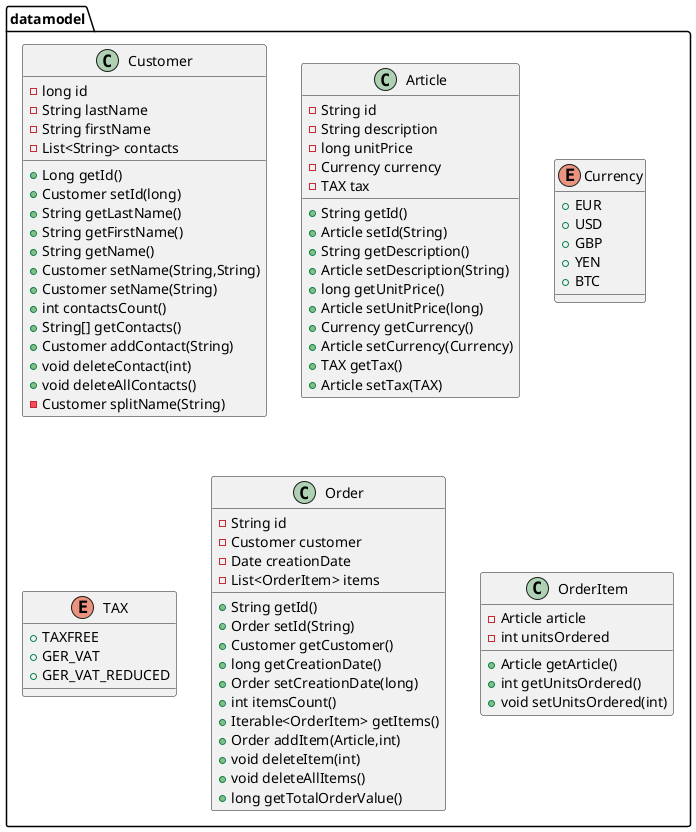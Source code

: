 @startuml
class datamodel.Customer {
- long id
- String lastName
- String firstName
- List<String> contacts
+ Long getId()
+ Customer setId(long)
+ String getLastName()
+ String getFirstName()
+ String getName()
+ Customer setName(String,String)
+ Customer setName(String)
+ int contactsCount()
+ String[] getContacts()
+ Customer addContact(String)
+ void deleteContact(int)
+ void deleteAllContacts()
- Customer splitName(String)
}
class datamodel.Article {
- String id
- String description
- long unitPrice
- Currency currency
- TAX tax
+ String getId()
+ Article setId(String)
+ String getDescription()
+ Article setDescription(String)
+ long getUnitPrice()
+ Article setUnitPrice(long)
+ Currency getCurrency()
+ Article setCurrency(Currency)
+ TAX getTax()
+ Article setTax(TAX)
}
enum datamodel.Currency {
+  EUR
+  USD
+  GBP
+  YEN
+  BTC
}
enum datamodel.TAX {
+  TAXFREE
+  GER_VAT
+  GER_VAT_REDUCED
}
class datamodel.Order {
- String id
- Customer customer
- Date creationDate
- List<OrderItem> items
+ String getId()
+ Order setId(String)
+ Customer getCustomer()
+ long getCreationDate()
+ Order setCreationDate(long)
+ int itemsCount()
+ Iterable<OrderItem> getItems()
+ Order addItem(Article,int)
+ void deleteItem(int)
+ void deleteAllItems()
+ long getTotalOrderValue()
}
class datamodel.OrderItem {
- Article article
- int unitsOrdered
+ Article getArticle()
+ int getUnitsOrdered()
+ void setUnitsOrdered(int)
}
@enduml